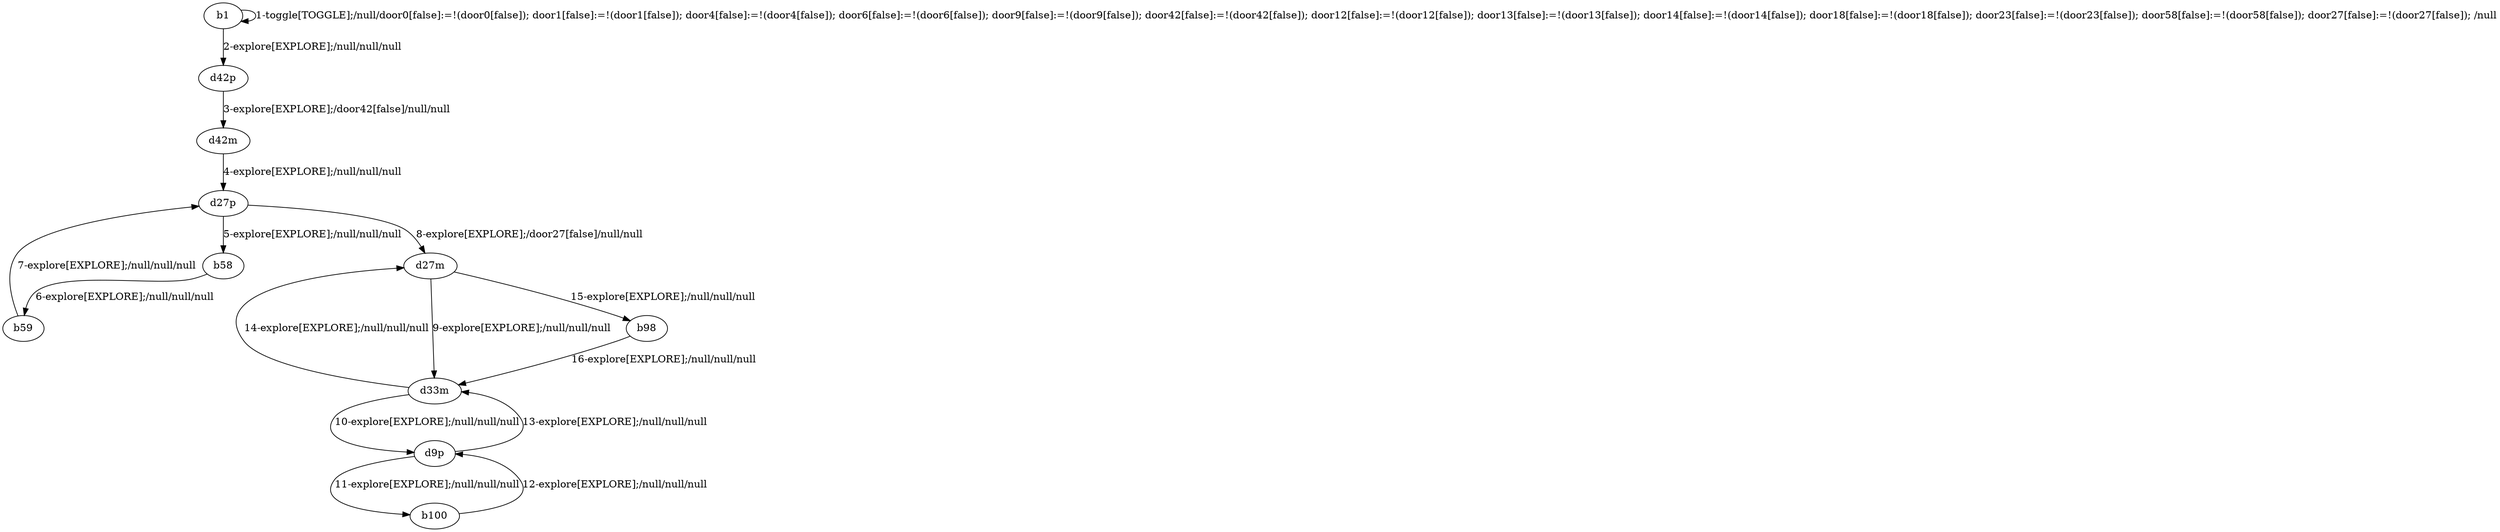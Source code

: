 # Total number of goals covered by this test: 3
# d27p --> b58
# d33m --> d27m
# b98 --> d33m

digraph g {
"b1" -> "b1" [label = "1-toggle[TOGGLE];/null/door0[false]:=!(door0[false]); door1[false]:=!(door1[false]); door4[false]:=!(door4[false]); door6[false]:=!(door6[false]); door9[false]:=!(door9[false]); door42[false]:=!(door42[false]); door12[false]:=!(door12[false]); door13[false]:=!(door13[false]); door14[false]:=!(door14[false]); door18[false]:=!(door18[false]); door23[false]:=!(door23[false]); door58[false]:=!(door58[false]); door27[false]:=!(door27[false]); /null"];
"b1" -> "d42p" [label = "2-explore[EXPLORE];/null/null/null"];
"d42p" -> "d42m" [label = "3-explore[EXPLORE];/door42[false]/null/null"];
"d42m" -> "d27p" [label = "4-explore[EXPLORE];/null/null/null"];
"d27p" -> "b58" [label = "5-explore[EXPLORE];/null/null/null"];
"b58" -> "b59" [label = "6-explore[EXPLORE];/null/null/null"];
"b59" -> "d27p" [label = "7-explore[EXPLORE];/null/null/null"];
"d27p" -> "d27m" [label = "8-explore[EXPLORE];/door27[false]/null/null"];
"d27m" -> "d33m" [label = "9-explore[EXPLORE];/null/null/null"];
"d33m" -> "d9p" [label = "10-explore[EXPLORE];/null/null/null"];
"d9p" -> "b100" [label = "11-explore[EXPLORE];/null/null/null"];
"b100" -> "d9p" [label = "12-explore[EXPLORE];/null/null/null"];
"d9p" -> "d33m" [label = "13-explore[EXPLORE];/null/null/null"];
"d33m" -> "d27m" [label = "14-explore[EXPLORE];/null/null/null"];
"d27m" -> "b98" [label = "15-explore[EXPLORE];/null/null/null"];
"b98" -> "d33m" [label = "16-explore[EXPLORE];/null/null/null"];
}